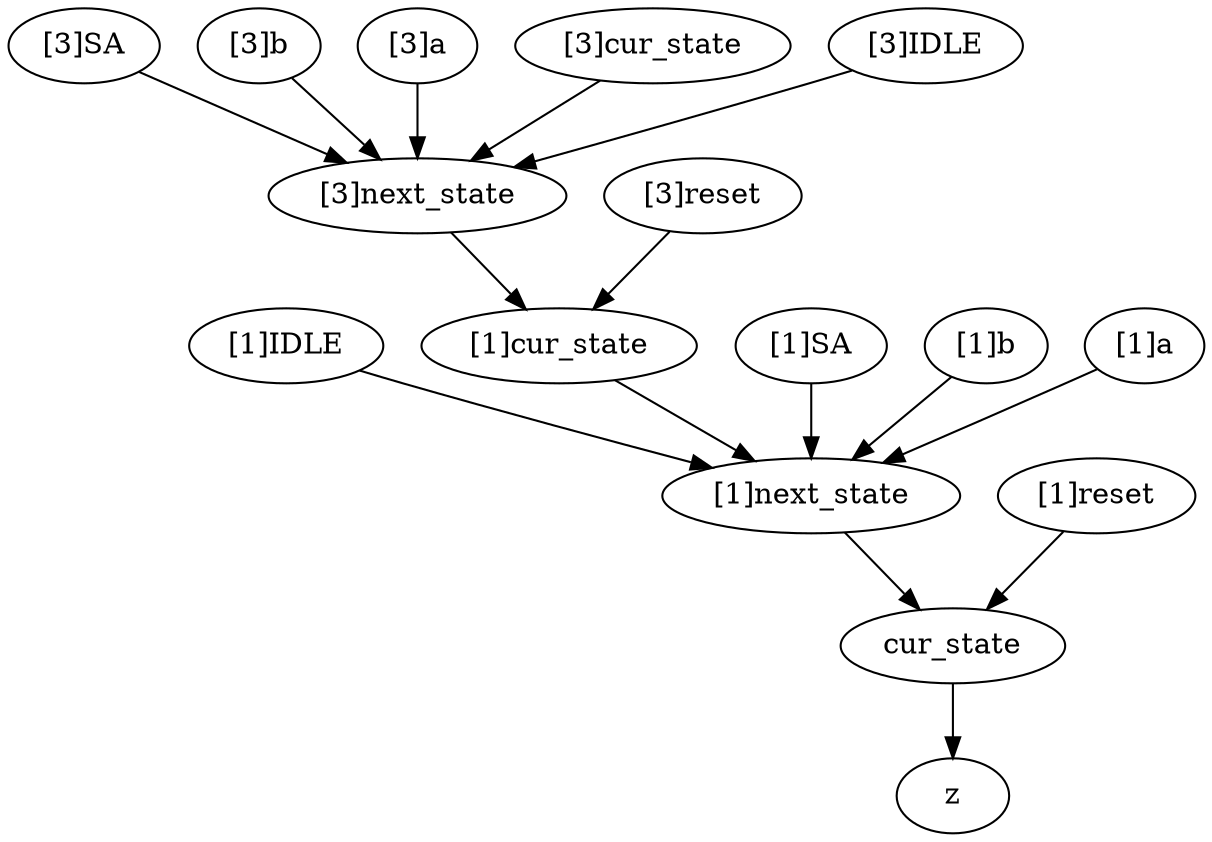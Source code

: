 strict digraph "" {
	"[1]IDLE"	[complexity=7,
		importance=2.70609290818,
		rank=0.386584701168];
	"[1]next_state"	[complexity=5,
		importance=0.659498133731,
		rank=0.131899626746];
	"[1]IDLE" -> "[1]next_state";
	"[3]SA"	[complexity=13,
		importance=3.93548355312,
		rank=0.302729504086];
	"[3]next_state"	[complexity=11,
		importance=3.86738317987,
		rank=0.351580289079];
	"[3]SA" -> "[3]next_state";
	"[1]cur_state"	[complexity=9,
		importance=3.55555590616,
		rank=0.395061767351];
	"[1]cur_state" -> "[1]next_state";
	"[1]SA"	[complexity=7,
		importance=0.727598506985,
		rank=0.103942643855];
	"[1]SA" -> "[1]next_state";
	cur_state	[complexity=3,
		importance=0.347670860019,
		rank=0.115890286673];
	"[1]next_state" -> cur_state;
	"[1]b"	[complexity=9,
		importance=3.36559104191,
		rank=0.373954560212];
	"[1]b" -> "[1]next_state";
	"[3]b"	[complexity=15,
		importance=19.4050162726,
		rank=1.29366775151];
	"[3]b" -> "[3]next_state";
	z	[complexity=0,
		importance=0.0896056225172,
		rank=0.0];
	cur_state -> z;
	"[1]a"	[complexity=8,
		importance=3.36559104191,
		rank=0.420698880239];
	"[1]a" -> "[1]next_state";
	"[3]next_state" -> "[1]cur_state";
	"[3]a"	[complexity=14,
		importance=19.4050162726,
		rank=1.3860725909];
	"[3]a" -> "[3]next_state";
	"[3]cur_state"	[complexity=15,
		importance=19.5949811368,
		rank=1.30633207579];
	"[3]cur_state" -> "[3]next_state";
	"[1]reset"	[complexity=4,
		importance=0.763442093291,
		rank=0.190860523323];
	"[1]reset" -> cur_state;
	"[3]reset"	[complexity=10,
		importance=7.17921218557,
		rank=0.717921218557];
	"[3]reset" -> "[1]cur_state";
	"[3]IDLE"	[complexity=13,
		importance=15.5376330927,
		rank=1.19520254559];
	"[3]IDLE" -> "[3]next_state";
}
